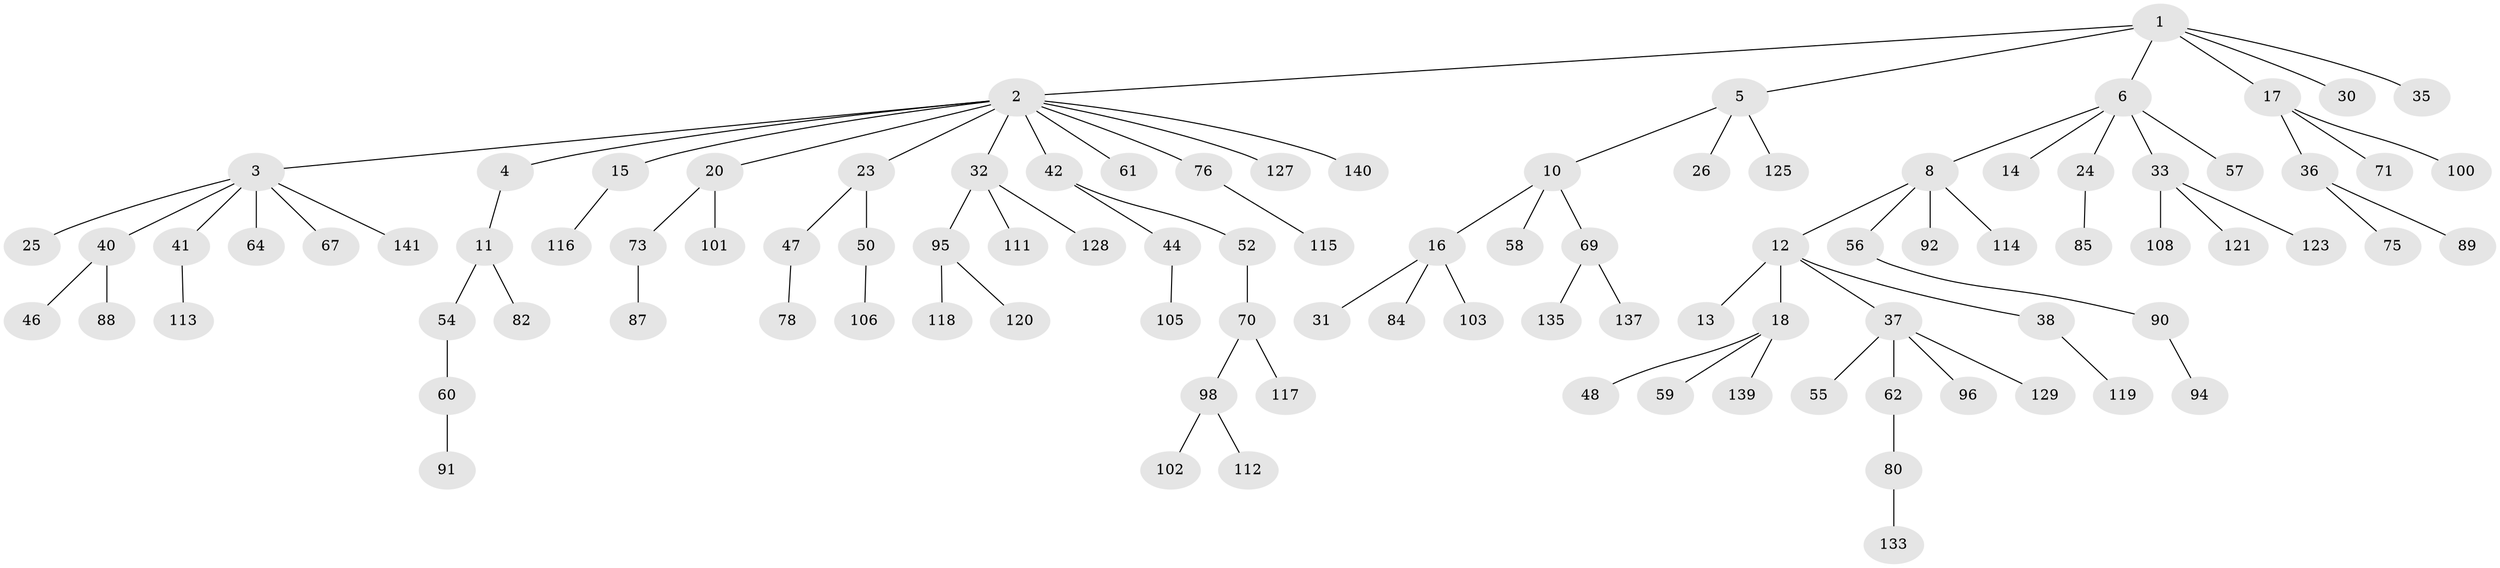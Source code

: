 // original degree distribution, {6: 0.0070921985815602835, 7: 0.02127659574468085, 3: 0.1773049645390071, 4: 0.04964539007092199, 5: 0.0425531914893617, 2: 0.14893617021276595, 1: 0.5531914893617021}
// Generated by graph-tools (version 1.1) at 2025/42/03/06/25 10:42:04]
// undirected, 99 vertices, 98 edges
graph export_dot {
graph [start="1"]
  node [color=gray90,style=filled];
  1 [super="+22"];
  2 [super="+9"];
  3 [super="+28"];
  4 [super="+86"];
  5 [super="+19"];
  6 [super="+7"];
  8 [super="+21"];
  10 [super="+43"];
  11 [super="+27"];
  12 [super="+29"];
  13;
  14;
  15 [super="+122"];
  16 [super="+136"];
  17 [super="+72"];
  18 [super="+97"];
  20;
  23 [super="+53"];
  24 [super="+39"];
  25;
  26 [super="+65"];
  30;
  31;
  32 [super="+49"];
  33 [super="+34"];
  35;
  36 [super="+45"];
  37 [super="+68"];
  38 [super="+130"];
  40 [super="+51"];
  41 [super="+83"];
  42 [super="+74"];
  44 [super="+66"];
  46;
  47 [super="+79"];
  48;
  50 [super="+81"];
  52 [super="+63"];
  54 [super="+124"];
  55;
  56 [super="+132"];
  57;
  58;
  59;
  60 [super="+110"];
  61;
  62;
  64;
  67;
  69 [super="+93"];
  70 [super="+77"];
  71;
  73 [super="+107"];
  75;
  76 [super="+104"];
  78;
  80;
  82;
  84;
  85;
  87;
  88;
  89;
  90 [super="+131"];
  91;
  92;
  94 [super="+134"];
  95 [super="+109"];
  96;
  98 [super="+99"];
  100;
  101;
  102;
  103;
  105;
  106;
  108;
  111 [super="+138"];
  112;
  113;
  114;
  115;
  116;
  117;
  118;
  119 [super="+126"];
  120;
  121;
  123;
  125;
  127;
  128;
  129;
  133;
  135;
  137;
  139;
  140;
  141;
  1 -- 2;
  1 -- 5;
  1 -- 6;
  1 -- 17;
  1 -- 30;
  1 -- 35;
  2 -- 3;
  2 -- 4;
  2 -- 23;
  2 -- 61;
  2 -- 127;
  2 -- 32;
  2 -- 140;
  2 -- 20;
  2 -- 42;
  2 -- 76;
  2 -- 15;
  3 -- 25;
  3 -- 40;
  3 -- 41;
  3 -- 64;
  3 -- 141;
  3 -- 67;
  4 -- 11;
  5 -- 10;
  5 -- 26;
  5 -- 125;
  6 -- 14;
  6 -- 24;
  6 -- 8;
  6 -- 33;
  6 -- 57;
  8 -- 12;
  8 -- 56;
  8 -- 114;
  8 -- 92;
  10 -- 16;
  10 -- 58;
  10 -- 69;
  11 -- 82;
  11 -- 54;
  12 -- 13;
  12 -- 18;
  12 -- 38;
  12 -- 37;
  15 -- 116;
  16 -- 31;
  16 -- 84;
  16 -- 103;
  17 -- 36;
  17 -- 71;
  17 -- 100;
  18 -- 48;
  18 -- 59;
  18 -- 139;
  20 -- 73;
  20 -- 101;
  23 -- 47;
  23 -- 50;
  24 -- 85;
  32 -- 111;
  32 -- 128;
  32 -- 95;
  33 -- 123;
  33 -- 108;
  33 -- 121;
  36 -- 89;
  36 -- 75;
  37 -- 55;
  37 -- 62;
  37 -- 96;
  37 -- 129;
  38 -- 119;
  40 -- 46;
  40 -- 88;
  41 -- 113;
  42 -- 44;
  42 -- 52;
  44 -- 105;
  47 -- 78;
  50 -- 106;
  52 -- 70;
  54 -- 60;
  56 -- 90;
  60 -- 91;
  62 -- 80;
  69 -- 135;
  69 -- 137;
  70 -- 98;
  70 -- 117;
  73 -- 87;
  76 -- 115;
  80 -- 133;
  90 -- 94;
  95 -- 120;
  95 -- 118;
  98 -- 112;
  98 -- 102;
}
